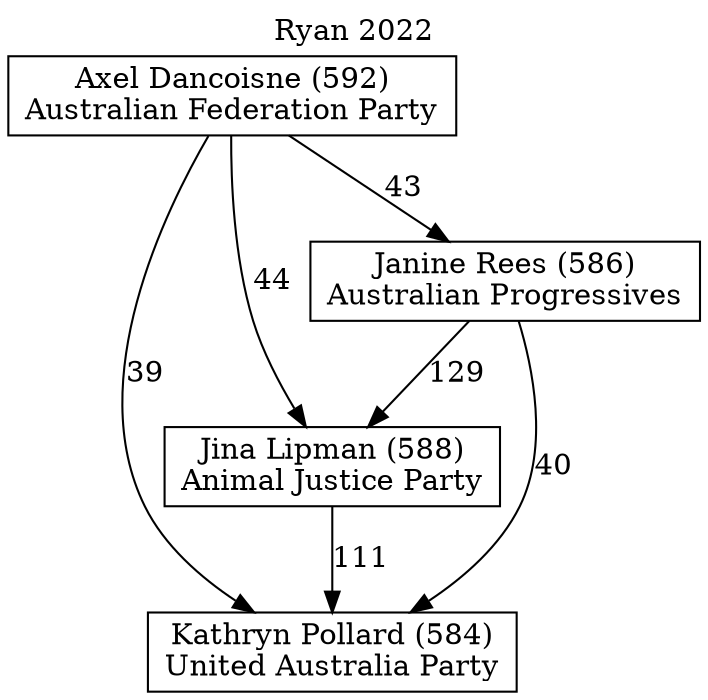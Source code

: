// House preference flow
digraph "Kathryn Pollard (584)_Ryan_2022" {
	graph [label="Ryan 2022" labelloc=t mclimit=10]
	node [shape=box]
	"Kathryn Pollard (584)" [label="Kathryn Pollard (584)
United Australia Party"]
	"Jina Lipman (588)" [label="Jina Lipman (588)
Animal Justice Party"]
	"Janine Rees (586)" [label="Janine Rees (586)
Australian Progressives"]
	"Axel Dancoisne (592)" [label="Axel Dancoisne (592)
Australian Federation Party"]
	"Jina Lipman (588)" -> "Kathryn Pollard (584)" [label=111]
	"Janine Rees (586)" -> "Jina Lipman (588)" [label=129]
	"Axel Dancoisne (592)" -> "Janine Rees (586)" [label=43]
	"Janine Rees (586)" -> "Kathryn Pollard (584)" [label=40]
	"Axel Dancoisne (592)" -> "Kathryn Pollard (584)" [label=39]
	"Axel Dancoisne (592)" -> "Jina Lipman (588)" [label=44]
}
